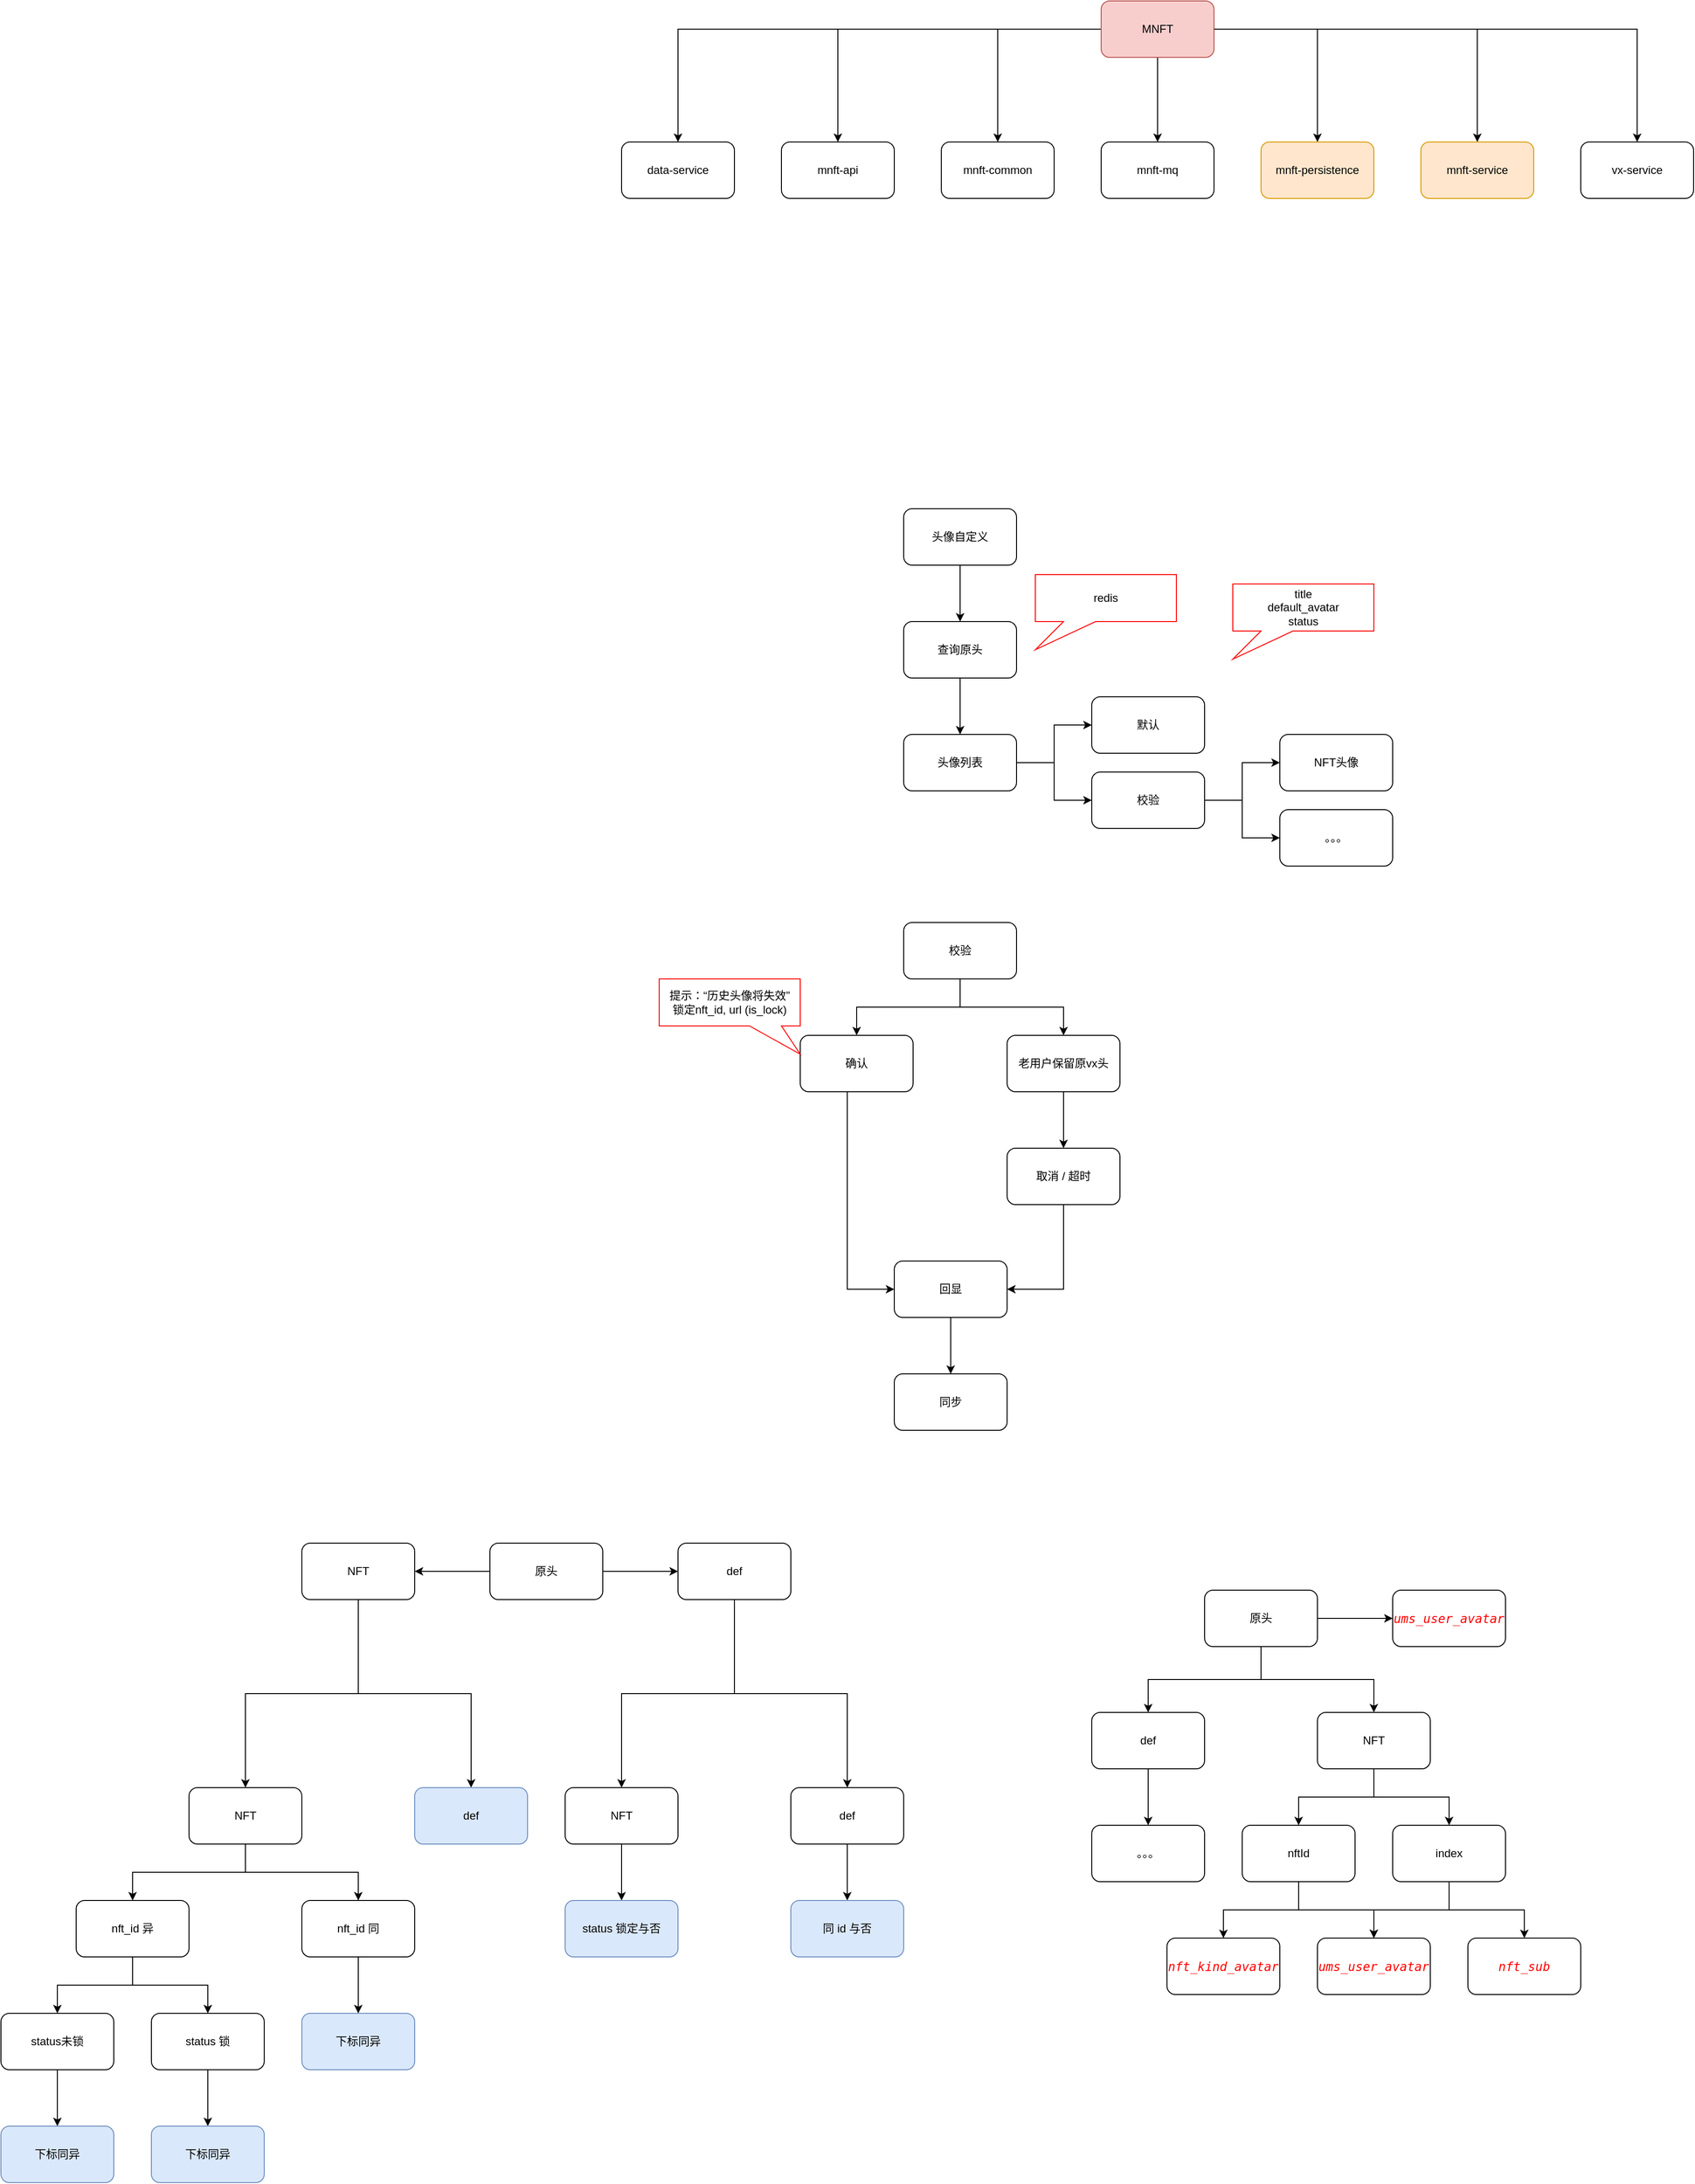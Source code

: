 <mxfile version="16.6.5" type="github">
  <diagram id="hwtpZEjUsNHa2ngVuJY2" name="第 1 页">
    <mxGraphModel dx="2762" dy="1813" grid="1" gridSize="10" guides="1" tooltips="1" connect="1" arrows="1" fold="1" page="0" pageScale="1" pageWidth="827" pageHeight="1169" math="0" shadow="0">
      <root>
        <mxCell id="0" />
        <mxCell id="1" parent="0" />
        <mxCell id="agloTx-GLdffFIi8woiB-3" value="" style="edgeStyle=orthogonalEdgeStyle;rounded=0;orthogonalLoop=1;jettySize=auto;html=1;" parent="1" source="agloTx-GLdffFIi8woiB-1" target="agloTx-GLdffFIi8woiB-2" edge="1">
          <mxGeometry relative="1" as="geometry" />
        </mxCell>
        <mxCell id="agloTx-GLdffFIi8woiB-5" value="" style="edgeStyle=orthogonalEdgeStyle;rounded=0;orthogonalLoop=1;jettySize=auto;html=1;" parent="1" source="agloTx-GLdffFIi8woiB-1" target="agloTx-GLdffFIi8woiB-4" edge="1">
          <mxGeometry relative="1" as="geometry" />
        </mxCell>
        <mxCell id="agloTx-GLdffFIi8woiB-7" value="" style="edgeStyle=orthogonalEdgeStyle;rounded=0;orthogonalLoop=1;jettySize=auto;html=1;" parent="1" source="agloTx-GLdffFIi8woiB-1" target="agloTx-GLdffFIi8woiB-6" edge="1">
          <mxGeometry relative="1" as="geometry" />
        </mxCell>
        <mxCell id="agloTx-GLdffFIi8woiB-10" value="" style="edgeStyle=orthogonalEdgeStyle;rounded=0;orthogonalLoop=1;jettySize=auto;html=1;" parent="1" source="agloTx-GLdffFIi8woiB-1" target="agloTx-GLdffFIi8woiB-9" edge="1">
          <mxGeometry relative="1" as="geometry" />
        </mxCell>
        <mxCell id="agloTx-GLdffFIi8woiB-12" value="" style="edgeStyle=orthogonalEdgeStyle;rounded=0;orthogonalLoop=1;jettySize=auto;html=1;" parent="1" source="agloTx-GLdffFIi8woiB-1" target="agloTx-GLdffFIi8woiB-11" edge="1">
          <mxGeometry relative="1" as="geometry" />
        </mxCell>
        <mxCell id="agloTx-GLdffFIi8woiB-1" value="MNFT" style="rounded=1;whiteSpace=wrap;html=1;fillColor=#f8cecc;strokeColor=#b85450;" parent="1" vertex="1">
          <mxGeometry x="650" y="340" width="120" height="60" as="geometry" />
        </mxCell>
        <mxCell id="agloTx-GLdffFIi8woiB-2" value="data-service" style="rounded=1;whiteSpace=wrap;html=1;" parent="1" vertex="1">
          <mxGeometry x="140" y="490" width="120" height="60" as="geometry" />
        </mxCell>
        <mxCell id="agloTx-GLdffFIi8woiB-4" value="mnft-api" style="rounded=1;whiteSpace=wrap;html=1;" parent="1" vertex="1">
          <mxGeometry x="310" y="490" width="120" height="60" as="geometry" />
        </mxCell>
        <mxCell id="agloTx-GLdffFIi8woiB-6" value="mnft-common" style="rounded=1;whiteSpace=wrap;html=1;" parent="1" vertex="1">
          <mxGeometry x="480" y="490" width="120" height="60" as="geometry" />
        </mxCell>
        <mxCell id="agloTx-GLdffFIi8woiB-9" value="mnft-mq" style="rounded=1;whiteSpace=wrap;html=1;" parent="1" vertex="1">
          <mxGeometry x="650" y="490" width="120" height="60" as="geometry" />
        </mxCell>
        <mxCell id="agloTx-GLdffFIi8woiB-14" value="" style="edgeStyle=orthogonalEdgeStyle;rounded=0;orthogonalLoop=1;jettySize=auto;html=1;" parent="1" source="agloTx-GLdffFIi8woiB-1" target="agloTx-GLdffFIi8woiB-13" edge="1">
          <mxGeometry relative="1" as="geometry" />
        </mxCell>
        <mxCell id="agloTx-GLdffFIi8woiB-11" value="mnft-persistence" style="rounded=1;whiteSpace=wrap;html=1;fillColor=#ffe6cc;strokeColor=#d79b00;" parent="1" vertex="1">
          <mxGeometry x="820" y="490" width="120" height="60" as="geometry" />
        </mxCell>
        <mxCell id="agloTx-GLdffFIi8woiB-16" value="" style="edgeStyle=orthogonalEdgeStyle;rounded=0;orthogonalLoop=1;jettySize=auto;html=1;exitX=1;exitY=0.5;exitDx=0;exitDy=0;" parent="1" source="agloTx-GLdffFIi8woiB-1" target="agloTx-GLdffFIi8woiB-15" edge="1">
          <mxGeometry relative="1" as="geometry" />
        </mxCell>
        <mxCell id="agloTx-GLdffFIi8woiB-13" value="mnft-service" style="rounded=1;whiteSpace=wrap;html=1;fillColor=#ffe6cc;strokeColor=#d79b00;" parent="1" vertex="1">
          <mxGeometry x="990" y="490" width="120" height="60" as="geometry" />
        </mxCell>
        <mxCell id="agloTx-GLdffFIi8woiB-15" value="vx-service" style="rounded=1;whiteSpace=wrap;html=1;" parent="1" vertex="1">
          <mxGeometry x="1160" y="490" width="120" height="60" as="geometry" />
        </mxCell>
        <mxCell id="agloTx-GLdffFIi8woiB-235" value="" style="edgeStyle=orthogonalEdgeStyle;rounded=0;orthogonalLoop=1;jettySize=auto;html=1;fontColor=#0000FF;" parent="1" source="agloTx-GLdffFIi8woiB-17" target="agloTx-GLdffFIi8woiB-234" edge="1">
          <mxGeometry relative="1" as="geometry" />
        </mxCell>
        <mxCell id="agloTx-GLdffFIi8woiB-17" value="头像自定义" style="rounded=1;whiteSpace=wrap;html=1;" parent="1" vertex="1">
          <mxGeometry x="440" y="880" width="120" height="60" as="geometry" />
        </mxCell>
        <mxCell id="agloTx-GLdffFIi8woiB-25" value="" style="edgeStyle=orthogonalEdgeStyle;rounded=0;orthogonalLoop=1;jettySize=auto;html=1;" parent="1" source="agloTx-GLdffFIi8woiB-234" target="agloTx-GLdffFIi8woiB-24" edge="1">
          <mxGeometry relative="1" as="geometry" />
        </mxCell>
        <mxCell id="agloTx-GLdffFIi8woiB-18" value="校验" style="rounded=1;whiteSpace=wrap;html=1;" parent="1" vertex="1">
          <mxGeometry x="640" y="1160" width="120" height="60" as="geometry" />
        </mxCell>
        <mxCell id="agloTx-GLdffFIi8woiB-22" value="。。。" style="rounded=1;whiteSpace=wrap;html=1;" parent="1" vertex="1">
          <mxGeometry x="840" y="1200" width="120" height="60" as="geometry" />
        </mxCell>
        <mxCell id="agloTx-GLdffFIi8woiB-23" value="" style="edgeStyle=orthogonalEdgeStyle;rounded=0;orthogonalLoop=1;jettySize=auto;html=1;entryX=0;entryY=0.5;entryDx=0;entryDy=0;" parent="1" source="agloTx-GLdffFIi8woiB-18" target="agloTx-GLdffFIi8woiB-22" edge="1">
          <mxGeometry relative="1" as="geometry" />
        </mxCell>
        <mxCell id="agloTx-GLdffFIi8woiB-27" value="" style="edgeStyle=orthogonalEdgeStyle;rounded=0;orthogonalLoop=1;jettySize=auto;html=1;" parent="1" source="KnRYNQJ7iiriTeIurLyA-1" target="agloTx-GLdffFIi8woiB-26" edge="1">
          <mxGeometry relative="1" as="geometry" />
        </mxCell>
        <mxCell id="agloTx-GLdffFIi8woiB-31" value="" style="edgeStyle=orthogonalEdgeStyle;rounded=0;orthogonalLoop=1;jettySize=auto;html=1;" parent="1" source="KnRYNQJ7iiriTeIurLyA-1" target="agloTx-GLdffFIi8woiB-30" edge="1">
          <mxGeometry relative="1" as="geometry" />
        </mxCell>
        <mxCell id="agloTx-GLdffFIi8woiB-228" value="" style="edgeStyle=orthogonalEdgeStyle;rounded=0;orthogonalLoop=1;jettySize=auto;html=1;" parent="1" source="agloTx-GLdffFIi8woiB-18" target="agloTx-GLdffFIi8woiB-227" edge="1">
          <mxGeometry relative="1" as="geometry" />
        </mxCell>
        <mxCell id="agloTx-GLdffFIi8woiB-24" value="头像列表" style="rounded=1;whiteSpace=wrap;html=1;" parent="1" vertex="1">
          <mxGeometry x="440" y="1120" width="120" height="60" as="geometry" />
        </mxCell>
        <mxCell id="agloTx-GLdffFIi8woiB-29" value="" style="edgeStyle=orthogonalEdgeStyle;rounded=0;orthogonalLoop=1;jettySize=auto;html=1;entryX=0;entryY=0.5;entryDx=0;entryDy=0;" parent="1" source="agloTx-GLdffFIi8woiB-26" target="agloTx-GLdffFIi8woiB-28" edge="1">
          <mxGeometry relative="1" as="geometry">
            <Array as="points">
              <mxPoint x="380" y="1710" />
            </Array>
            <mxPoint x="390" y="1710" as="targetPoint" />
          </mxGeometry>
        </mxCell>
        <mxCell id="agloTx-GLdffFIi8woiB-26" value="确认" style="rounded=1;whiteSpace=wrap;html=1;" parent="1" vertex="1">
          <mxGeometry x="330" y="1440" width="120" height="60" as="geometry" />
        </mxCell>
        <mxCell id="agloTx-GLdffFIi8woiB-237" value="" style="edgeStyle=orthogonalEdgeStyle;rounded=0;orthogonalLoop=1;jettySize=auto;html=1;fontColor=#0000FF;" parent="1" source="agloTx-GLdffFIi8woiB-28" target="agloTx-GLdffFIi8woiB-236" edge="1">
          <mxGeometry relative="1" as="geometry" />
        </mxCell>
        <mxCell id="agloTx-GLdffFIi8woiB-28" value="回显" style="rounded=1;whiteSpace=wrap;html=1;" parent="1" vertex="1">
          <mxGeometry x="430" y="1680" width="120" height="60" as="geometry" />
        </mxCell>
        <mxCell id="agloTx-GLdffFIi8woiB-32" value="" style="edgeStyle=orthogonalEdgeStyle;rounded=0;orthogonalLoop=1;jettySize=auto;html=1;exitX=0.5;exitY=1;exitDx=0;exitDy=0;" parent="1" source="agloTx-GLdffFIi8woiB-239" target="agloTx-GLdffFIi8woiB-28" edge="1">
          <mxGeometry relative="1" as="geometry">
            <mxPoint x="950" y="1350" as="targetPoint" />
            <Array as="points">
              <mxPoint x="610" y="1710" />
            </Array>
          </mxGeometry>
        </mxCell>
        <mxCell id="agloTx-GLdffFIi8woiB-240" value="" style="edgeStyle=orthogonalEdgeStyle;rounded=0;orthogonalLoop=1;jettySize=auto;html=1;fontColor=#0000FF;" parent="1" source="agloTx-GLdffFIi8woiB-30" target="agloTx-GLdffFIi8woiB-239" edge="1">
          <mxGeometry relative="1" as="geometry" />
        </mxCell>
        <mxCell id="agloTx-GLdffFIi8woiB-30" value="&lt;span&gt;老用户保留原vx头&lt;/span&gt;" style="rounded=1;whiteSpace=wrap;html=1;" parent="1" vertex="1">
          <mxGeometry x="550" y="1440" width="120" height="60" as="geometry" />
        </mxCell>
        <mxCell id="agloTx-GLdffFIi8woiB-33" value="提示：“历史头像将失效”&lt;br&gt;锁定nft_id, url (is_lock)" style="shape=callout;whiteSpace=wrap;html=1;perimeter=calloutPerimeter;strokeColor=#FF0000;position2=1;base=34;size=30;position=0.64;" parent="1" vertex="1">
          <mxGeometry x="180" y="1380" width="150" height="80" as="geometry" />
        </mxCell>
        <mxCell id="agloTx-GLdffFIi8woiB-227" value="NFT头像" style="rounded=1;whiteSpace=wrap;html=1;" parent="1" vertex="1">
          <mxGeometry x="840" y="1120" width="120" height="60" as="geometry" />
        </mxCell>
        <mxCell id="agloTx-GLdffFIi8woiB-229" value="默认" style="rounded=1;whiteSpace=wrap;html=1;" parent="1" vertex="1">
          <mxGeometry x="640" y="1080" width="120" height="60" as="geometry" />
        </mxCell>
        <mxCell id="agloTx-GLdffFIi8woiB-230" value="" style="edgeStyle=orthogonalEdgeStyle;rounded=0;orthogonalLoop=1;jettySize=auto;html=1;" parent="1" source="agloTx-GLdffFIi8woiB-24" target="agloTx-GLdffFIi8woiB-229" edge="1">
          <mxGeometry relative="1" as="geometry" />
        </mxCell>
        <mxCell id="agloTx-GLdffFIi8woiB-231" value="" style="edgeStyle=orthogonalEdgeStyle;rounded=0;orthogonalLoop=1;jettySize=auto;html=1;" parent="1" source="agloTx-GLdffFIi8woiB-24" target="agloTx-GLdffFIi8woiB-18" edge="1">
          <mxGeometry relative="1" as="geometry" />
        </mxCell>
        <mxCell id="agloTx-GLdffFIi8woiB-234" value="查询原头" style="rounded=1;whiteSpace=wrap;html=1;" parent="1" vertex="1">
          <mxGeometry x="440" y="1000" width="120" height="60" as="geometry" />
        </mxCell>
        <mxCell id="agloTx-GLdffFIi8woiB-236" value="同步" style="rounded=1;whiteSpace=wrap;html=1;" parent="1" vertex="1">
          <mxGeometry x="430" y="1800" width="120" height="60" as="geometry" />
        </mxCell>
        <mxCell id="agloTx-GLdffFIi8woiB-238" value="redis" style="shape=callout;whiteSpace=wrap;html=1;perimeter=calloutPerimeter;strokeColor=#FF0000;position2=0;base=34;size=30;position=0.2;" parent="1" vertex="1">
          <mxGeometry x="580" y="950" width="150" height="80" as="geometry" />
        </mxCell>
        <mxCell id="agloTx-GLdffFIi8woiB-239" value="取消 / 超时" style="rounded=1;whiteSpace=wrap;html=1;" parent="1" vertex="1">
          <mxGeometry x="550" y="1560" width="120" height="60" as="geometry" />
        </mxCell>
        <mxCell id="R3d7z49dlQXlzb7e2DJv-1" value="title&lt;br&gt;default_avatar&lt;br&gt;status" style="shape=callout;whiteSpace=wrap;html=1;perimeter=calloutPerimeter;strokeColor=#FF0000;position2=0;base=34;size=30;position=0.2;" parent="1" vertex="1">
          <mxGeometry x="790" y="960" width="150" height="80" as="geometry" />
        </mxCell>
        <mxCell id="KnRYNQJ7iiriTeIurLyA-1" value="校验" style="rounded=1;whiteSpace=wrap;html=1;" parent="1" vertex="1">
          <mxGeometry x="440" y="1320" width="120" height="60" as="geometry" />
        </mxCell>
        <mxCell id="KnRYNQJ7iiriTeIurLyA-6" value="" style="edgeStyle=orthogonalEdgeStyle;rounded=0;orthogonalLoop=1;jettySize=auto;html=1;" parent="1" source="KnRYNQJ7iiriTeIurLyA-4" target="KnRYNQJ7iiriTeIurLyA-5" edge="1">
          <mxGeometry relative="1" as="geometry" />
        </mxCell>
        <mxCell id="KnRYNQJ7iiriTeIurLyA-8" value="" style="edgeStyle=orthogonalEdgeStyle;rounded=0;orthogonalLoop=1;jettySize=auto;html=1;" parent="1" source="KnRYNQJ7iiriTeIurLyA-4" target="KnRYNQJ7iiriTeIurLyA-7" edge="1">
          <mxGeometry relative="1" as="geometry" />
        </mxCell>
        <mxCell id="KnRYNQJ7iiriTeIurLyA-4" value="def" style="rounded=1;whiteSpace=wrap;html=1;" parent="1" vertex="1">
          <mxGeometry x="200" y="1980" width="120" height="60" as="geometry" />
        </mxCell>
        <mxCell id="KnRYNQJ7iiriTeIurLyA-10" value="" style="edgeStyle=orthogonalEdgeStyle;rounded=0;orthogonalLoop=1;jettySize=auto;html=1;" parent="1" source="KnRYNQJ7iiriTeIurLyA-5" target="KnRYNQJ7iiriTeIurLyA-9" edge="1">
          <mxGeometry relative="1" as="geometry" />
        </mxCell>
        <mxCell id="KnRYNQJ7iiriTeIurLyA-5" value="def" style="rounded=1;whiteSpace=wrap;html=1;" parent="1" vertex="1">
          <mxGeometry x="320" y="2240" width="120" height="60" as="geometry" />
        </mxCell>
        <mxCell id="KnRYNQJ7iiriTeIurLyA-12" value="" style="edgeStyle=orthogonalEdgeStyle;rounded=0;orthogonalLoop=1;jettySize=auto;html=1;" parent="1" source="KnRYNQJ7iiriTeIurLyA-7" target="KnRYNQJ7iiriTeIurLyA-11" edge="1">
          <mxGeometry relative="1" as="geometry" />
        </mxCell>
        <mxCell id="KnRYNQJ7iiriTeIurLyA-7" value="NFT" style="rounded=1;whiteSpace=wrap;html=1;" parent="1" vertex="1">
          <mxGeometry x="80" y="2240" width="120" height="60" as="geometry" />
        </mxCell>
        <mxCell id="KnRYNQJ7iiriTeIurLyA-9" value="同 id 与否" style="rounded=1;whiteSpace=wrap;html=1;fillColor=#dae8fc;strokeColor=#6c8ebf;" parent="1" vertex="1">
          <mxGeometry x="320" y="2360" width="120" height="60" as="geometry" />
        </mxCell>
        <mxCell id="KnRYNQJ7iiriTeIurLyA-11" value="status 锁定与否" style="rounded=1;whiteSpace=wrap;html=1;fillColor=#dae8fc;strokeColor=#6c8ebf;" parent="1" vertex="1">
          <mxGeometry x="80" y="2360" width="120" height="60" as="geometry" />
        </mxCell>
        <mxCell id="KnRYNQJ7iiriTeIurLyA-16" value="" style="edgeStyle=orthogonalEdgeStyle;rounded=0;orthogonalLoop=1;jettySize=auto;html=1;" parent="1" source="KnRYNQJ7iiriTeIurLyA-14" target="KnRYNQJ7iiriTeIurLyA-4" edge="1">
          <mxGeometry relative="1" as="geometry">
            <mxPoint x="60" y="2120" as="targetPoint" />
          </mxGeometry>
        </mxCell>
        <mxCell id="KnRYNQJ7iiriTeIurLyA-18" value="" style="edgeStyle=orthogonalEdgeStyle;rounded=0;orthogonalLoop=1;jettySize=auto;html=1;" parent="1" source="KnRYNQJ7iiriTeIurLyA-14" target="KnRYNQJ7iiriTeIurLyA-17" edge="1">
          <mxGeometry relative="1" as="geometry" />
        </mxCell>
        <mxCell id="KnRYNQJ7iiriTeIurLyA-14" value="原头" style="rounded=1;whiteSpace=wrap;html=1;" parent="1" vertex="1">
          <mxGeometry y="1980" width="120" height="60" as="geometry" />
        </mxCell>
        <mxCell id="KnRYNQJ7iiriTeIurLyA-20" value="" style="edgeStyle=orthogonalEdgeStyle;rounded=0;orthogonalLoop=1;jettySize=auto;html=1;" parent="1" source="KnRYNQJ7iiriTeIurLyA-17" target="KnRYNQJ7iiriTeIurLyA-19" edge="1">
          <mxGeometry relative="1" as="geometry">
            <Array as="points">
              <mxPoint x="-140" y="2140" />
              <mxPoint x="-260" y="2140" />
            </Array>
          </mxGeometry>
        </mxCell>
        <mxCell id="KnRYNQJ7iiriTeIurLyA-22" value="" style="edgeStyle=orthogonalEdgeStyle;rounded=0;orthogonalLoop=1;jettySize=auto;html=1;" parent="1" source="KnRYNQJ7iiriTeIurLyA-17" target="KnRYNQJ7iiriTeIurLyA-21" edge="1">
          <mxGeometry relative="1" as="geometry" />
        </mxCell>
        <mxCell id="KnRYNQJ7iiriTeIurLyA-17" value="NFT" style="rounded=1;whiteSpace=wrap;html=1;" parent="1" vertex="1">
          <mxGeometry x="-200" y="1980" width="120" height="60" as="geometry" />
        </mxCell>
        <mxCell id="KnRYNQJ7iiriTeIurLyA-24" value="" style="edgeStyle=orthogonalEdgeStyle;rounded=0;orthogonalLoop=1;jettySize=auto;html=1;" parent="1" source="KnRYNQJ7iiriTeIurLyA-19" target="KnRYNQJ7iiriTeIurLyA-23" edge="1">
          <mxGeometry relative="1" as="geometry" />
        </mxCell>
        <mxCell id="KnRYNQJ7iiriTeIurLyA-19" value="NFT" style="rounded=1;whiteSpace=wrap;html=1;" parent="1" vertex="1">
          <mxGeometry x="-320" y="2240" width="120" height="60" as="geometry" />
        </mxCell>
        <mxCell id="KnRYNQJ7iiriTeIurLyA-21" value="def" style="rounded=1;whiteSpace=wrap;html=1;fillColor=#dae8fc;strokeColor=#6c8ebf;" parent="1" vertex="1">
          <mxGeometry x="-80" y="2240" width="120" height="60" as="geometry" />
        </mxCell>
        <mxCell id="KnRYNQJ7iiriTeIurLyA-28" value="" style="edgeStyle=orthogonalEdgeStyle;rounded=0;orthogonalLoop=1;jettySize=auto;html=1;" parent="1" source="KnRYNQJ7iiriTeIurLyA-19" target="KnRYNQJ7iiriTeIurLyA-27" edge="1">
          <mxGeometry relative="1" as="geometry" />
        </mxCell>
        <mxCell id="KnRYNQJ7iiriTeIurLyA-30" value="" style="edgeStyle=orthogonalEdgeStyle;rounded=0;orthogonalLoop=1;jettySize=auto;html=1;" parent="1" source="KnRYNQJ7iiriTeIurLyA-23" target="KnRYNQJ7iiriTeIurLyA-29" edge="1">
          <mxGeometry relative="1" as="geometry" />
        </mxCell>
        <mxCell id="KnRYNQJ7iiriTeIurLyA-23" value="nft_id 同" style="rounded=1;whiteSpace=wrap;html=1;" parent="1" vertex="1">
          <mxGeometry x="-200" y="2360" width="120" height="60" as="geometry" />
        </mxCell>
        <mxCell id="KnRYNQJ7iiriTeIurLyA-34" value="" style="edgeStyle=orthogonalEdgeStyle;rounded=0;orthogonalLoop=1;jettySize=auto;html=1;" parent="1" source="KnRYNQJ7iiriTeIurLyA-27" target="KnRYNQJ7iiriTeIurLyA-33" edge="1">
          <mxGeometry relative="1" as="geometry" />
        </mxCell>
        <mxCell id="KnRYNQJ7iiriTeIurLyA-38" value="" style="edgeStyle=orthogonalEdgeStyle;rounded=0;orthogonalLoop=1;jettySize=auto;html=1;" parent="1" source="KnRYNQJ7iiriTeIurLyA-27" target="KnRYNQJ7iiriTeIurLyA-37" edge="1">
          <mxGeometry relative="1" as="geometry" />
        </mxCell>
        <mxCell id="KnRYNQJ7iiriTeIurLyA-27" value="nft_id 异" style="rounded=1;whiteSpace=wrap;html=1;" parent="1" vertex="1">
          <mxGeometry x="-440" y="2360" width="120" height="60" as="geometry" />
        </mxCell>
        <mxCell id="KnRYNQJ7iiriTeIurLyA-29" value="下标同异" style="rounded=1;whiteSpace=wrap;html=1;fillColor=#dae8fc;strokeColor=#6c8ebf;" parent="1" vertex="1">
          <mxGeometry x="-200" y="2480" width="120" height="60" as="geometry" />
        </mxCell>
        <mxCell id="KnRYNQJ7iiriTeIurLyA-36" value="" style="edgeStyle=orthogonalEdgeStyle;rounded=0;orthogonalLoop=1;jettySize=auto;html=1;" parent="1" source="KnRYNQJ7iiriTeIurLyA-33" target="KnRYNQJ7iiriTeIurLyA-35" edge="1">
          <mxGeometry relative="1" as="geometry" />
        </mxCell>
        <mxCell id="KnRYNQJ7iiriTeIurLyA-33" value="status 锁" style="rounded=1;whiteSpace=wrap;html=1;" parent="1" vertex="1">
          <mxGeometry x="-360" y="2480" width="120" height="60" as="geometry" />
        </mxCell>
        <mxCell id="KnRYNQJ7iiriTeIurLyA-35" value="下标同异" style="rounded=1;whiteSpace=wrap;html=1;fillColor=#dae8fc;strokeColor=#6c8ebf;" parent="1" vertex="1">
          <mxGeometry x="-360" y="2600" width="120" height="60" as="geometry" />
        </mxCell>
        <mxCell id="KnRYNQJ7iiriTeIurLyA-40" value="" style="edgeStyle=orthogonalEdgeStyle;rounded=0;orthogonalLoop=1;jettySize=auto;html=1;" parent="1" source="KnRYNQJ7iiriTeIurLyA-37" target="KnRYNQJ7iiriTeIurLyA-39" edge="1">
          <mxGeometry relative="1" as="geometry" />
        </mxCell>
        <mxCell id="KnRYNQJ7iiriTeIurLyA-37" value="status未锁" style="rounded=1;whiteSpace=wrap;html=1;" parent="1" vertex="1">
          <mxGeometry x="-520" y="2480" width="120" height="60" as="geometry" />
        </mxCell>
        <mxCell id="KnRYNQJ7iiriTeIurLyA-39" value="下标同异" style="rounded=1;whiteSpace=wrap;html=1;fillColor=#dae8fc;strokeColor=#6c8ebf;" parent="1" vertex="1">
          <mxGeometry x="-520" y="2600" width="120" height="60" as="geometry" />
        </mxCell>
        <mxCell id="HkRC9Y5VVL7FALXu6ToW-3" value="" style="edgeStyle=orthogonalEdgeStyle;rounded=0;orthogonalLoop=1;jettySize=auto;html=1;" parent="1" source="HkRC9Y5VVL7FALXu6ToW-1" target="HkRC9Y5VVL7FALXu6ToW-2" edge="1">
          <mxGeometry relative="1" as="geometry" />
        </mxCell>
        <mxCell id="HkRC9Y5VVL7FALXu6ToW-5" value="" style="edgeStyle=orthogonalEdgeStyle;rounded=0;orthogonalLoop=1;jettySize=auto;html=1;" parent="1" source="HkRC9Y5VVL7FALXu6ToW-1" target="HkRC9Y5VVL7FALXu6ToW-4" edge="1">
          <mxGeometry relative="1" as="geometry" />
        </mxCell>
        <mxCell id="HkRC9Y5VVL7FALXu6ToW-7" value="" style="edgeStyle=orthogonalEdgeStyle;rounded=0;orthogonalLoop=1;jettySize=auto;html=1;" parent="1" source="HkRC9Y5VVL7FALXu6ToW-1" target="HkRC9Y5VVL7FALXu6ToW-6" edge="1">
          <mxGeometry relative="1" as="geometry" />
        </mxCell>
        <mxCell id="HkRC9Y5VVL7FALXu6ToW-1" value="原头" style="rounded=1;whiteSpace=wrap;html=1;" parent="1" vertex="1">
          <mxGeometry x="760" y="2030" width="120" height="60" as="geometry" />
        </mxCell>
        <mxCell id="HkRC9Y5VVL7FALXu6ToW-9" value="" style="edgeStyle=orthogonalEdgeStyle;rounded=0;orthogonalLoop=1;jettySize=auto;html=1;" parent="1" source="HkRC9Y5VVL7FALXu6ToW-2" target="HkRC9Y5VVL7FALXu6ToW-8" edge="1">
          <mxGeometry relative="1" as="geometry" />
        </mxCell>
        <mxCell id="HkRC9Y5VVL7FALXu6ToW-2" value="def" style="rounded=1;whiteSpace=wrap;html=1;" parent="1" vertex="1">
          <mxGeometry x="640" y="2160" width="120" height="60" as="geometry" />
        </mxCell>
        <mxCell id="HkRC9Y5VVL7FALXu6ToW-11" value="" style="edgeStyle=orthogonalEdgeStyle;rounded=0;orthogonalLoop=1;jettySize=auto;html=1;" parent="1" source="HkRC9Y5VVL7FALXu6ToW-4" target="HkRC9Y5VVL7FALXu6ToW-10" edge="1">
          <mxGeometry relative="1" as="geometry" />
        </mxCell>
        <mxCell id="HkRC9Y5VVL7FALXu6ToW-13" value="" style="edgeStyle=orthogonalEdgeStyle;rounded=0;orthogonalLoop=1;jettySize=auto;html=1;" parent="1" source="HkRC9Y5VVL7FALXu6ToW-4" target="HkRC9Y5VVL7FALXu6ToW-12" edge="1">
          <mxGeometry relative="1" as="geometry" />
        </mxCell>
        <mxCell id="HkRC9Y5VVL7FALXu6ToW-4" value="NFT" style="rounded=1;whiteSpace=wrap;html=1;" parent="1" vertex="1">
          <mxGeometry x="880" y="2160" width="120" height="60" as="geometry" />
        </mxCell>
        <mxCell id="HkRC9Y5VVL7FALXu6ToW-6" value="&lt;pre style=&quot;color: rgb(169 , 183 , 198) ; font-size: 9.8pt&quot;&gt;&lt;span style=&quot;color: rgb(255 , 0 , 0) ; font-style: italic&quot;&gt;ums_user_avatar&lt;/span&gt;&lt;/pre&gt;" style="rounded=1;whiteSpace=wrap;html=1;" parent="1" vertex="1">
          <mxGeometry x="960" y="2030" width="120" height="60" as="geometry" />
        </mxCell>
        <mxCell id="HkRC9Y5VVL7FALXu6ToW-8" value="。。。" style="rounded=1;whiteSpace=wrap;html=1;" parent="1" vertex="1">
          <mxGeometry x="640" y="2280" width="120" height="60" as="geometry" />
        </mxCell>
        <mxCell id="HkRC9Y5VVL7FALXu6ToW-15" value="" style="edgeStyle=orthogonalEdgeStyle;rounded=0;orthogonalLoop=1;jettySize=auto;html=1;" parent="1" source="HkRC9Y5VVL7FALXu6ToW-10" target="HkRC9Y5VVL7FALXu6ToW-14" edge="1">
          <mxGeometry relative="1" as="geometry" />
        </mxCell>
        <mxCell id="HkRC9Y5VVL7FALXu6ToW-20" value="" style="edgeStyle=orthogonalEdgeStyle;rounded=0;orthogonalLoop=1;jettySize=auto;html=1;" parent="1" source="HkRC9Y5VVL7FALXu6ToW-10" target="HkRC9Y5VVL7FALXu6ToW-16" edge="1">
          <mxGeometry relative="1" as="geometry" />
        </mxCell>
        <mxCell id="HkRC9Y5VVL7FALXu6ToW-10" value="nftId" style="rounded=1;whiteSpace=wrap;html=1;" parent="1" vertex="1">
          <mxGeometry x="800" y="2280" width="120" height="60" as="geometry" />
        </mxCell>
        <mxCell id="HkRC9Y5VVL7FALXu6ToW-17" value="" style="edgeStyle=orthogonalEdgeStyle;rounded=0;orthogonalLoop=1;jettySize=auto;html=1;" parent="1" source="HkRC9Y5VVL7FALXu6ToW-12" target="HkRC9Y5VVL7FALXu6ToW-16" edge="1">
          <mxGeometry relative="1" as="geometry" />
        </mxCell>
        <mxCell id="HkRC9Y5VVL7FALXu6ToW-19" value="" style="edgeStyle=orthogonalEdgeStyle;rounded=0;orthogonalLoop=1;jettySize=auto;html=1;" parent="1" source="HkRC9Y5VVL7FALXu6ToW-12" target="HkRC9Y5VVL7FALXu6ToW-18" edge="1">
          <mxGeometry relative="1" as="geometry" />
        </mxCell>
        <mxCell id="HkRC9Y5VVL7FALXu6ToW-12" value="index" style="rounded=1;whiteSpace=wrap;html=1;" parent="1" vertex="1">
          <mxGeometry x="960" y="2280" width="120" height="60" as="geometry" />
        </mxCell>
        <mxCell id="HkRC9Y5VVL7FALXu6ToW-14" value="&lt;pre style=&quot;color: rgb(169 , 183 , 198) ; font-size: 9.8pt&quot;&gt;&lt;span style=&quot;color: rgb(255 , 0 , 0) ; font-style: italic&quot;&gt;nft_kind_avatar&lt;/span&gt;&lt;/pre&gt;" style="rounded=1;whiteSpace=wrap;html=1;" parent="1" vertex="1">
          <mxGeometry x="720" y="2400" width="120" height="60" as="geometry" />
        </mxCell>
        <mxCell id="HkRC9Y5VVL7FALXu6ToW-16" value="&lt;pre style=&quot;color: rgb(169 , 183 , 198) ; font-size: 9.8pt&quot;&gt;&lt;span style=&quot;color: rgb(255 , 0 , 0) ; font-style: italic&quot;&gt;ums_user_avatar&lt;/span&gt;&lt;/pre&gt;" style="rounded=1;whiteSpace=wrap;html=1;" parent="1" vertex="1">
          <mxGeometry x="880" y="2400" width="120" height="60" as="geometry" />
        </mxCell>
        <mxCell id="HkRC9Y5VVL7FALXu6ToW-18" value="&lt;pre style=&quot;color: rgb(169 , 183 , 198) ; font-size: 9.8pt&quot;&gt;&lt;span style=&quot;color: rgb(255 , 0 , 0) ; font-style: italic&quot;&gt;nft_sub&lt;/span&gt;&lt;/pre&gt;" style="rounded=1;whiteSpace=wrap;html=1;" parent="1" vertex="1">
          <mxGeometry x="1040" y="2400" width="120" height="60" as="geometry" />
        </mxCell>
      </root>
    </mxGraphModel>
  </diagram>
</mxfile>

